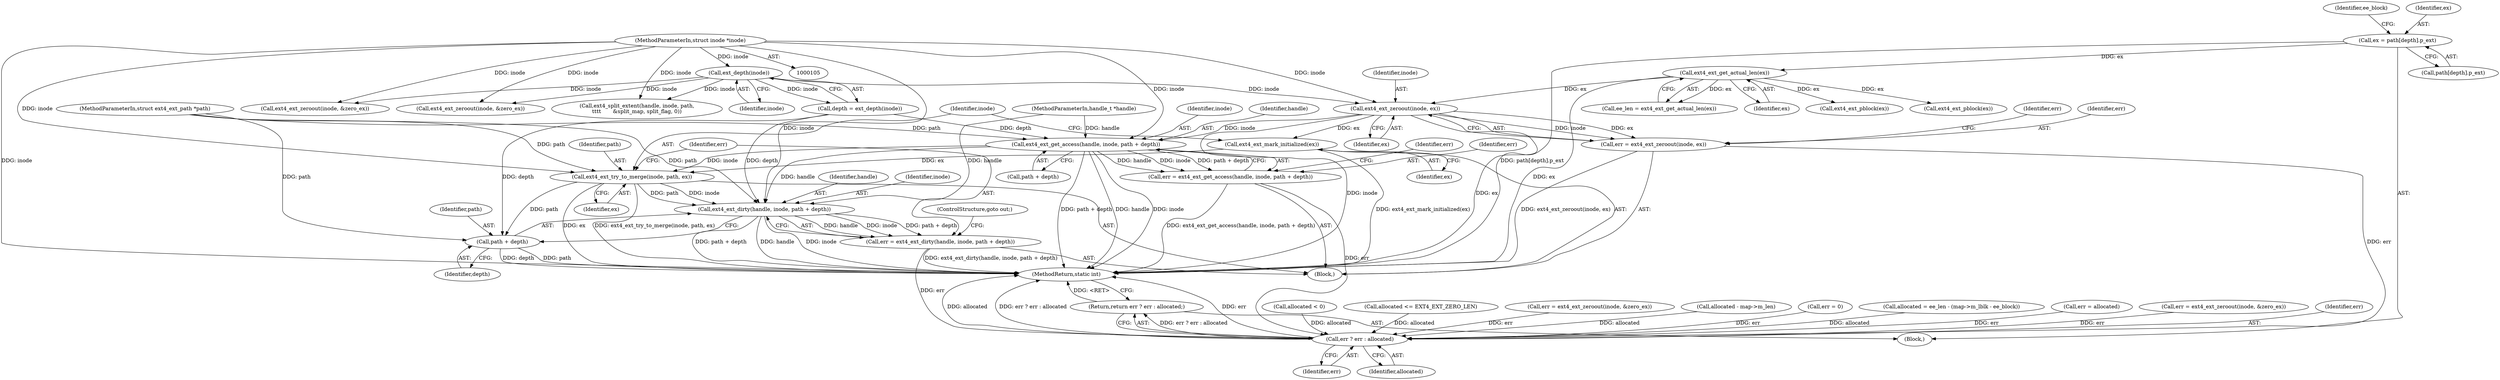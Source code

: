 digraph "0_linux_667eff35a1f56fa74ce98a0c7c29a40adc1ba4e3@pointer" {
"1000237" [label="(Call,ext4_ext_zeroout(inode, ex))"];
"1000180" [label="(Call,ext_depth(inode))"];
"1000107" [label="(MethodParameterIn,struct inode *inode)"];
"1000197" [label="(Call,ext4_ext_get_actual_len(ex))"];
"1000182" [label="(Call,ex = path[depth].p_ext)"];
"1000235" [label="(Call,err = ext4_ext_zeroout(inode, ex))"];
"1000449" [label="(Call,err ? err : allocated)"];
"1000448" [label="(Return,return err ? err : allocated;)"];
"1000245" [label="(Call,ext4_ext_get_access(handle, inode, path + depth))"];
"1000243" [label="(Call,err = ext4_ext_get_access(handle, inode, path + depth))"];
"1000256" [label="(Call,ext4_ext_try_to_merge(inode, path, ex))"];
"1000262" [label="(Call,ext4_ext_dirty(handle, inode, path + depth))"];
"1000260" [label="(Call,err = ext4_ext_dirty(handle, inode, path + depth))"];
"1000265" [label="(Call,path + depth)"];
"1000254" [label="(Call,ext4_ext_mark_initialized(ex))"];
"1000180" [label="(Call,ext_depth(inode))"];
"1000241" [label="(Identifier,err)"];
"1000325" [label="(Call,ext4_ext_pblock(ex))"];
"1000441" [label="(Call,allocated < 0)"];
"1000448" [label="(Return,return err ? err : allocated;)"];
"1000266" [label="(Identifier,path)"];
"1000292" [label="(Call,allocated <= EXT4_EXT_ZERO_LEN)"];
"1000263" [label="(Identifier,handle)"];
"1000184" [label="(Call,path[depth].p_ext)"];
"1000268" [label="(ControlStructure,goto out;)"];
"1000239" [label="(Identifier,ex)"];
"1000260" [label="(Call,err = ext4_ext_dirty(handle, inode, path + depth))"];
"1000107" [label="(MethodParameterIn,struct inode *inode)"];
"1000245" [label="(Call,ext4_ext_get_access(handle, inode, path + depth))"];
"1000332" [label="(Call,err = ext4_ext_zeroout(inode, &zero_ex))"];
"1000316" [label="(Call,allocated - map->m_len)"];
"1000178" [label="(Call,depth = ext_depth(inode))"];
"1000262" [label="(Call,ext4_ext_dirty(handle, inode, path + depth))"];
"1000449" [label="(Call,err ? err : allocated)"];
"1000243" [label="(Call,err = ext4_ext_get_access(handle, inode, path + depth))"];
"1000246" [label="(Identifier,handle)"];
"1000252" [label="(Identifier,err)"];
"1000120" [label="(Call,err = 0)"];
"1000199" [label="(Call,allocated = ee_len - (map->m_lblk - ee_block))"];
"1000248" [label="(Call,path + depth)"];
"1000181" [label="(Identifier,inode)"];
"1000234" [label="(Block,)"];
"1000261" [label="(Identifier,err)"];
"1000235" [label="(Call,err = ext4_ext_zeroout(inode, ex))"];
"1000247" [label="(Identifier,inode)"];
"1000195" [label="(Call,ee_len = ext4_ext_get_actual_len(ex))"];
"1000432" [label="(Call,ext4_split_extent(handle, inode, path,\n\t\t\t\t       &split_map, split_flag, 0))"];
"1000198" [label="(Identifier,ex)"];
"1000237" [label="(Call,ext4_ext_zeroout(inode, ex))"];
"1000110" [label="(Block,)"];
"1000334" [label="(Call,ext4_ext_zeroout(inode, &zero_ex))"];
"1000259" [label="(Identifier,ex)"];
"1000238" [label="(Identifier,inode)"];
"1000244" [label="(Identifier,err)"];
"1000444" [label="(Call,err = allocated)"];
"1000264" [label="(Identifier,inode)"];
"1000256" [label="(Call,ext4_ext_try_to_merge(inode, path, ex))"];
"1000236" [label="(Identifier,err)"];
"1000197" [label="(Call,ext4_ext_get_actual_len(ex))"];
"1000182" [label="(Call,ex = path[depth].p_ext)"];
"1000255" [label="(Identifier,ex)"];
"1000190" [label="(Identifier,ee_block)"];
"1000398" [label="(Call,ext4_ext_pblock(ex))"];
"1000183" [label="(Identifier,ex)"];
"1000451" [label="(Identifier,err)"];
"1000400" [label="(Call,err = ext4_ext_zeroout(inode, &zero_ex))"];
"1000257" [label="(Identifier,inode)"];
"1000402" [label="(Call,ext4_ext_zeroout(inode, &zero_ex))"];
"1000267" [label="(Identifier,depth)"];
"1000452" [label="(Identifier,allocated)"];
"1000254" [label="(Call,ext4_ext_mark_initialized(ex))"];
"1000109" [label="(MethodParameterIn,struct ext4_ext_path *path)"];
"1000265" [label="(Call,path + depth)"];
"1000450" [label="(Identifier,err)"];
"1000453" [label="(MethodReturn,static int)"];
"1000106" [label="(MethodParameterIn,handle_t *handle)"];
"1000258" [label="(Identifier,path)"];
"1000237" -> "1000235"  [label="AST: "];
"1000237" -> "1000239"  [label="CFG: "];
"1000238" -> "1000237"  [label="AST: "];
"1000239" -> "1000237"  [label="AST: "];
"1000235" -> "1000237"  [label="CFG: "];
"1000237" -> "1000453"  [label="DDG: ex"];
"1000237" -> "1000453"  [label="DDG: inode"];
"1000237" -> "1000235"  [label="DDG: inode"];
"1000237" -> "1000235"  [label="DDG: ex"];
"1000180" -> "1000237"  [label="DDG: inode"];
"1000107" -> "1000237"  [label="DDG: inode"];
"1000197" -> "1000237"  [label="DDG: ex"];
"1000237" -> "1000245"  [label="DDG: inode"];
"1000237" -> "1000254"  [label="DDG: ex"];
"1000180" -> "1000178"  [label="AST: "];
"1000180" -> "1000181"  [label="CFG: "];
"1000181" -> "1000180"  [label="AST: "];
"1000178" -> "1000180"  [label="CFG: "];
"1000180" -> "1000178"  [label="DDG: inode"];
"1000107" -> "1000180"  [label="DDG: inode"];
"1000180" -> "1000334"  [label="DDG: inode"];
"1000180" -> "1000402"  [label="DDG: inode"];
"1000180" -> "1000432"  [label="DDG: inode"];
"1000107" -> "1000105"  [label="AST: "];
"1000107" -> "1000453"  [label="DDG: inode"];
"1000107" -> "1000245"  [label="DDG: inode"];
"1000107" -> "1000256"  [label="DDG: inode"];
"1000107" -> "1000262"  [label="DDG: inode"];
"1000107" -> "1000334"  [label="DDG: inode"];
"1000107" -> "1000402"  [label="DDG: inode"];
"1000107" -> "1000432"  [label="DDG: inode"];
"1000197" -> "1000195"  [label="AST: "];
"1000197" -> "1000198"  [label="CFG: "];
"1000198" -> "1000197"  [label="AST: "];
"1000195" -> "1000197"  [label="CFG: "];
"1000197" -> "1000453"  [label="DDG: ex"];
"1000197" -> "1000195"  [label="DDG: ex"];
"1000182" -> "1000197"  [label="DDG: ex"];
"1000197" -> "1000325"  [label="DDG: ex"];
"1000197" -> "1000398"  [label="DDG: ex"];
"1000182" -> "1000110"  [label="AST: "];
"1000182" -> "1000184"  [label="CFG: "];
"1000183" -> "1000182"  [label="AST: "];
"1000184" -> "1000182"  [label="AST: "];
"1000190" -> "1000182"  [label="CFG: "];
"1000182" -> "1000453"  [label="DDG: path[depth].p_ext"];
"1000235" -> "1000234"  [label="AST: "];
"1000236" -> "1000235"  [label="AST: "];
"1000241" -> "1000235"  [label="CFG: "];
"1000235" -> "1000453"  [label="DDG: ext4_ext_zeroout(inode, ex)"];
"1000235" -> "1000449"  [label="DDG: err"];
"1000449" -> "1000448"  [label="AST: "];
"1000449" -> "1000451"  [label="CFG: "];
"1000449" -> "1000452"  [label="CFG: "];
"1000450" -> "1000449"  [label="AST: "];
"1000451" -> "1000449"  [label="AST: "];
"1000452" -> "1000449"  [label="AST: "];
"1000448" -> "1000449"  [label="CFG: "];
"1000449" -> "1000453"  [label="DDG: err"];
"1000449" -> "1000453"  [label="DDG: allocated"];
"1000449" -> "1000453"  [label="DDG: err ? err : allocated"];
"1000449" -> "1000448"  [label="DDG: err ? err : allocated"];
"1000332" -> "1000449"  [label="DDG: err"];
"1000400" -> "1000449"  [label="DDG: err"];
"1000120" -> "1000449"  [label="DDG: err"];
"1000444" -> "1000449"  [label="DDG: err"];
"1000243" -> "1000449"  [label="DDG: err"];
"1000260" -> "1000449"  [label="DDG: err"];
"1000441" -> "1000449"  [label="DDG: allocated"];
"1000316" -> "1000449"  [label="DDG: allocated"];
"1000292" -> "1000449"  [label="DDG: allocated"];
"1000199" -> "1000449"  [label="DDG: allocated"];
"1000448" -> "1000110"  [label="AST: "];
"1000453" -> "1000448"  [label="CFG: "];
"1000448" -> "1000453"  [label="DDG: <RET>"];
"1000245" -> "1000243"  [label="AST: "];
"1000245" -> "1000248"  [label="CFG: "];
"1000246" -> "1000245"  [label="AST: "];
"1000247" -> "1000245"  [label="AST: "];
"1000248" -> "1000245"  [label="AST: "];
"1000243" -> "1000245"  [label="CFG: "];
"1000245" -> "1000453"  [label="DDG: path + depth"];
"1000245" -> "1000453"  [label="DDG: handle"];
"1000245" -> "1000453"  [label="DDG: inode"];
"1000245" -> "1000243"  [label="DDG: handle"];
"1000245" -> "1000243"  [label="DDG: inode"];
"1000245" -> "1000243"  [label="DDG: path + depth"];
"1000106" -> "1000245"  [label="DDG: handle"];
"1000109" -> "1000245"  [label="DDG: path"];
"1000178" -> "1000245"  [label="DDG: depth"];
"1000245" -> "1000256"  [label="DDG: inode"];
"1000245" -> "1000262"  [label="DDG: handle"];
"1000243" -> "1000234"  [label="AST: "];
"1000244" -> "1000243"  [label="AST: "];
"1000252" -> "1000243"  [label="CFG: "];
"1000243" -> "1000453"  [label="DDG: ext4_ext_get_access(handle, inode, path + depth)"];
"1000256" -> "1000234"  [label="AST: "];
"1000256" -> "1000259"  [label="CFG: "];
"1000257" -> "1000256"  [label="AST: "];
"1000258" -> "1000256"  [label="AST: "];
"1000259" -> "1000256"  [label="AST: "];
"1000261" -> "1000256"  [label="CFG: "];
"1000256" -> "1000453"  [label="DDG: ex"];
"1000256" -> "1000453"  [label="DDG: ext4_ext_try_to_merge(inode, path, ex)"];
"1000109" -> "1000256"  [label="DDG: path"];
"1000254" -> "1000256"  [label="DDG: ex"];
"1000256" -> "1000262"  [label="DDG: inode"];
"1000256" -> "1000262"  [label="DDG: path"];
"1000256" -> "1000265"  [label="DDG: path"];
"1000262" -> "1000260"  [label="AST: "];
"1000262" -> "1000265"  [label="CFG: "];
"1000263" -> "1000262"  [label="AST: "];
"1000264" -> "1000262"  [label="AST: "];
"1000265" -> "1000262"  [label="AST: "];
"1000260" -> "1000262"  [label="CFG: "];
"1000262" -> "1000453"  [label="DDG: path + depth"];
"1000262" -> "1000453"  [label="DDG: handle"];
"1000262" -> "1000453"  [label="DDG: inode"];
"1000262" -> "1000260"  [label="DDG: handle"];
"1000262" -> "1000260"  [label="DDG: inode"];
"1000262" -> "1000260"  [label="DDG: path + depth"];
"1000106" -> "1000262"  [label="DDG: handle"];
"1000109" -> "1000262"  [label="DDG: path"];
"1000178" -> "1000262"  [label="DDG: depth"];
"1000260" -> "1000234"  [label="AST: "];
"1000261" -> "1000260"  [label="AST: "];
"1000268" -> "1000260"  [label="CFG: "];
"1000260" -> "1000453"  [label="DDG: ext4_ext_dirty(handle, inode, path + depth)"];
"1000265" -> "1000267"  [label="CFG: "];
"1000266" -> "1000265"  [label="AST: "];
"1000267" -> "1000265"  [label="AST: "];
"1000265" -> "1000453"  [label="DDG: depth"];
"1000265" -> "1000453"  [label="DDG: path"];
"1000109" -> "1000265"  [label="DDG: path"];
"1000178" -> "1000265"  [label="DDG: depth"];
"1000254" -> "1000234"  [label="AST: "];
"1000254" -> "1000255"  [label="CFG: "];
"1000255" -> "1000254"  [label="AST: "];
"1000257" -> "1000254"  [label="CFG: "];
"1000254" -> "1000453"  [label="DDG: ext4_ext_mark_initialized(ex)"];
}
